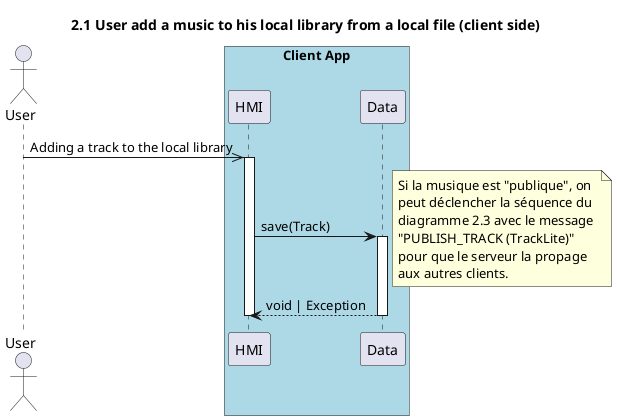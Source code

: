 @startuml 2.1 User add a music to his local library from a local file (client side)
title 2.1 User add a music to his local library from a local file (client side)

actor "User" as user
box "Client App" #LightBlue
    participant "HMI" as hmi
    participant "Data" as data
end box

user ->> hmi : Adding a track to the local library
activate hmi

hmi -> data : save(Track)
activate data

note right
    Si la musique est "publique", on 
    peut déclencher la séquence du 
    diagramme 2.3 avec le message 
    "PUBLISH_TRACK (TrackLite)" 
    pour que le serveur la propage 
    aux autres clients.
end note

data --> hmi : void | Exception
deactivate data
deactivate hmi

@enduml